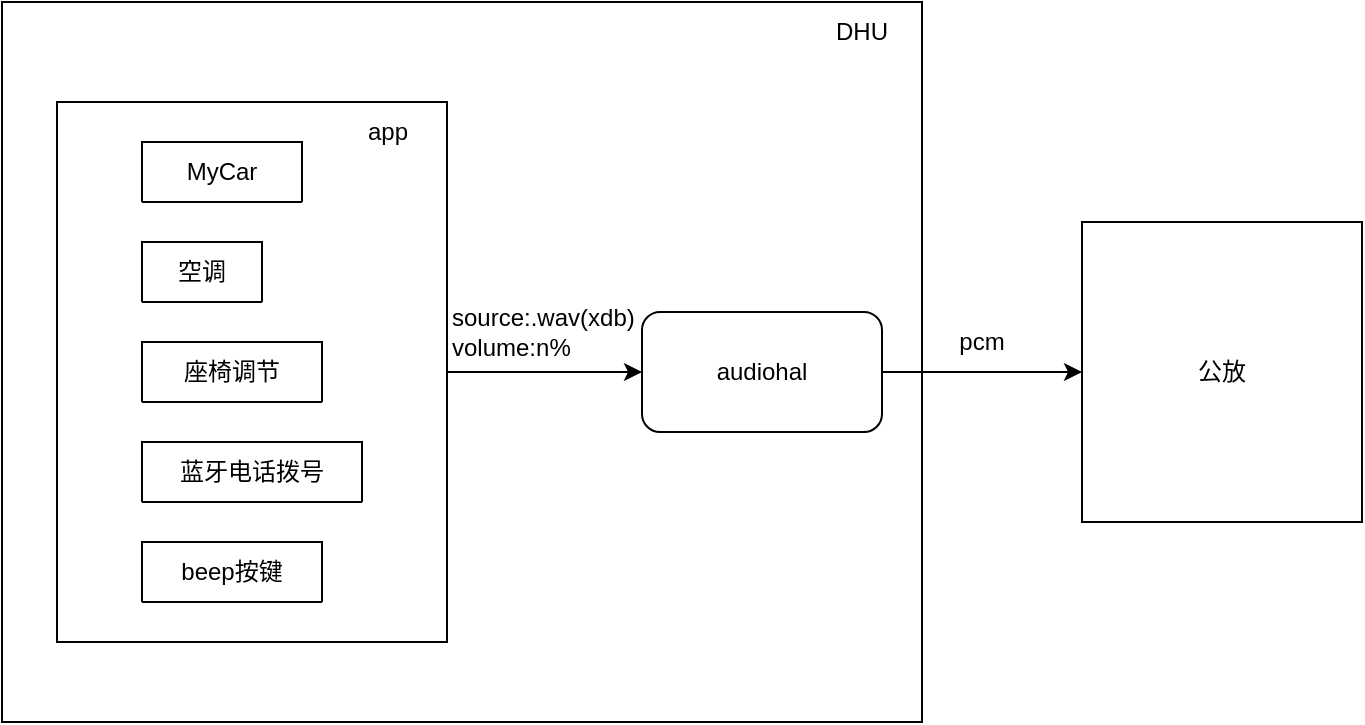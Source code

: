 <mxfile version="24.9.0">
  <diagram name="第 1 页" id="WmONZ3xXJFjdB8CoNXo5">
    <mxGraphModel dx="794" dy="394" grid="1" gridSize="10" guides="1" tooltips="1" connect="1" arrows="1" fold="1" page="1" pageScale="1" pageWidth="827" pageHeight="1169" math="0" shadow="0">
      <root>
        <mxCell id="0" />
        <mxCell id="1" parent="0" />
        <mxCell id="SMfCLs3vjRdmeznLQC95-5" value="" style="rounded=0;whiteSpace=wrap;html=1;" vertex="1" parent="1">
          <mxGeometry x="100" y="10" width="460" height="360" as="geometry" />
        </mxCell>
        <mxCell id="SMfCLs3vjRdmeznLQC95-6" value="&lt;div&gt;DHU&lt;/div&gt;" style="text;html=1;align=center;verticalAlign=middle;whiteSpace=wrap;rounded=0;" vertex="1" parent="1">
          <mxGeometry x="500" y="10" width="60" height="30" as="geometry" />
        </mxCell>
        <mxCell id="SMfCLs3vjRdmeznLQC95-7" value="MyCar" style="swimlane;fontStyle=0;childLayout=stackLayout;horizontal=1;startSize=30;horizontalStack=0;resizeParent=1;resizeParentMax=0;resizeLast=0;collapsible=1;marginBottom=0;whiteSpace=wrap;html=1;" vertex="1" collapsed="1" parent="1">
          <mxGeometry x="170" y="80" width="80" height="30" as="geometry">
            <mxRectangle x="170" y="60" width="140" height="60" as="alternateBounds" />
          </mxGeometry>
        </mxCell>
        <mxCell id="SMfCLs3vjRdmeznLQC95-8" value="驾驶模式切换" style="text;strokeColor=none;fillColor=none;align=left;verticalAlign=middle;spacingLeft=4;spacingRight=4;overflow=hidden;points=[[0,0.5],[1,0.5]];portConstraint=eastwest;rotatable=0;whiteSpace=wrap;html=1;" vertex="1" parent="SMfCLs3vjRdmeznLQC95-7">
          <mxGeometry y="30" width="140" height="30" as="geometry" />
        </mxCell>
        <mxCell id="SMfCLs3vjRdmeznLQC95-11" value="空调" style="swimlane;fontStyle=0;childLayout=stackLayout;horizontal=1;startSize=30;horizontalStack=0;resizeParent=1;resizeParentMax=0;resizeLast=0;collapsible=1;marginBottom=0;whiteSpace=wrap;html=1;" vertex="1" collapsed="1" parent="1">
          <mxGeometry x="170" y="130" width="60" height="30" as="geometry">
            <mxRectangle x="170" y="160" width="140" height="90" as="alternateBounds" />
          </mxGeometry>
        </mxCell>
        <mxCell id="SMfCLs3vjRdmeznLQC95-12" value="风量调节" style="text;strokeColor=none;fillColor=none;align=left;verticalAlign=middle;spacingLeft=4;spacingRight=4;overflow=hidden;points=[[0,0.5],[1,0.5]];portConstraint=eastwest;rotatable=0;whiteSpace=wrap;html=1;" vertex="1" parent="SMfCLs3vjRdmeznLQC95-11">
          <mxGeometry y="30" width="140" height="30" as="geometry" />
        </mxCell>
        <mxCell id="SMfCLs3vjRdmeznLQC95-13" value="Item 2" style="text;strokeColor=none;fillColor=none;align=left;verticalAlign=middle;spacingLeft=4;spacingRight=4;overflow=hidden;points=[[0,0.5],[1,0.5]];portConstraint=eastwest;rotatable=0;whiteSpace=wrap;html=1;" vertex="1" parent="SMfCLs3vjRdmeznLQC95-11">
          <mxGeometry y="60" width="140" height="30" as="geometry" />
        </mxCell>
        <mxCell id="SMfCLs3vjRdmeznLQC95-16" value="座椅调节" style="swimlane;fontStyle=0;childLayout=stackLayout;horizontal=1;startSize=30;horizontalStack=0;resizeParent=1;resizeParentMax=0;resizeLast=0;collapsible=1;marginBottom=0;whiteSpace=wrap;html=1;" vertex="1" collapsed="1" parent="1">
          <mxGeometry x="170" y="180" width="90" height="30" as="geometry">
            <mxRectangle x="242.5" y="100" width="140" height="90" as="alternateBounds" />
          </mxGeometry>
        </mxCell>
        <mxCell id="SMfCLs3vjRdmeznLQC95-17" value="座椅调节/hud/方向盘提示" style="text;strokeColor=none;fillColor=none;align=left;verticalAlign=middle;spacingLeft=4;spacingRight=4;overflow=hidden;points=[[0,0.5],[1,0.5]];portConstraint=eastwest;rotatable=0;whiteSpace=wrap;html=1;" vertex="1" parent="SMfCLs3vjRdmeznLQC95-16">
          <mxGeometry y="30" width="140" height="30" as="geometry" />
        </mxCell>
        <mxCell id="SMfCLs3vjRdmeznLQC95-18" value="保存" style="text;strokeColor=none;fillColor=none;align=left;verticalAlign=middle;spacingLeft=4;spacingRight=4;overflow=hidden;points=[[0,0.5],[1,0.5]];portConstraint=eastwest;rotatable=0;whiteSpace=wrap;html=1;" vertex="1" parent="SMfCLs3vjRdmeznLQC95-16">
          <mxGeometry y="60" width="140" height="30" as="geometry" />
        </mxCell>
        <mxCell id="SMfCLs3vjRdmeznLQC95-20" value="蓝牙电话拨号" style="swimlane;fontStyle=0;childLayout=stackLayout;horizontal=1;startSize=30;horizontalStack=0;resizeParent=1;resizeParentMax=0;resizeLast=0;collapsible=1;marginBottom=0;whiteSpace=wrap;html=1;" vertex="1" collapsed="1" parent="1">
          <mxGeometry x="170" y="230" width="110" height="30" as="geometry">
            <mxRectangle x="300" y="340" width="140" height="60" as="alternateBounds" />
          </mxGeometry>
        </mxCell>
        <mxCell id="SMfCLs3vjRdmeznLQC95-21" value="键盘拨号音" style="text;strokeColor=none;fillColor=none;align=left;verticalAlign=middle;spacingLeft=4;spacingRight=4;overflow=hidden;points=[[0,0.5],[1,0.5]];portConstraint=eastwest;rotatable=0;whiteSpace=wrap;html=1;" vertex="1" parent="SMfCLs3vjRdmeznLQC95-20">
          <mxGeometry y="30" width="140" height="30" as="geometry" />
        </mxCell>
        <mxCell id="SMfCLs3vjRdmeznLQC95-24" value="beep按键" style="swimlane;fontStyle=0;childLayout=stackLayout;horizontal=1;startSize=30;horizontalStack=0;resizeParent=1;resizeParentMax=0;resizeLast=0;collapsible=1;marginBottom=0;whiteSpace=wrap;html=1;" vertex="1" collapsed="1" parent="1">
          <mxGeometry x="170" y="280" width="90" height="30" as="geometry">
            <mxRectangle x="400" y="280" width="140" height="60" as="alternateBounds" />
          </mxGeometry>
        </mxCell>
        <mxCell id="SMfCLs3vjRdmeznLQC95-34" value="" style="edgeStyle=orthogonalEdgeStyle;rounded=0;orthogonalLoop=1;jettySize=auto;html=1;" edge="1" parent="1" source="SMfCLs3vjRdmeznLQC95-28" target="SMfCLs3vjRdmeznLQC95-32">
          <mxGeometry relative="1" as="geometry" />
        </mxCell>
        <mxCell id="SMfCLs3vjRdmeznLQC95-28" value="audiohal" style="rounded=1;whiteSpace=wrap;html=1;" vertex="1" parent="1">
          <mxGeometry x="420" y="165" width="120" height="60" as="geometry" />
        </mxCell>
        <mxCell id="SMfCLs3vjRdmeznLQC95-31" value="" style="edgeStyle=orthogonalEdgeStyle;rounded=0;orthogonalLoop=1;jettySize=auto;html=1;" edge="1" parent="1" source="SMfCLs3vjRdmeznLQC95-29" target="SMfCLs3vjRdmeznLQC95-28">
          <mxGeometry relative="1" as="geometry" />
        </mxCell>
        <mxCell id="SMfCLs3vjRdmeznLQC95-29" value="" style="rounded=0;whiteSpace=wrap;html=1;fillColor=none;" vertex="1" parent="1">
          <mxGeometry x="127.5" y="60" width="195" height="270" as="geometry" />
        </mxCell>
        <mxCell id="SMfCLs3vjRdmeznLQC95-30" value="app" style="text;html=1;align=center;verticalAlign=middle;whiteSpace=wrap;rounded=0;" vertex="1" parent="1">
          <mxGeometry x="262.5" y="60" width="60" height="30" as="geometry" />
        </mxCell>
        <mxCell id="SMfCLs3vjRdmeznLQC95-32" value="公放" style="rounded=0;whiteSpace=wrap;html=1;" vertex="1" parent="1">
          <mxGeometry x="640" y="120" width="140" height="150" as="geometry" />
        </mxCell>
        <mxCell id="SMfCLs3vjRdmeznLQC95-33" value="&lt;div&gt;source:.wav(xdb)&lt;br&gt;&lt;/div&gt;volume:n%" style="text;html=1;align=left;verticalAlign=middle;whiteSpace=wrap;rounded=0;" vertex="1" parent="1">
          <mxGeometry x="322.5" y="160" width="60" height="30" as="geometry" />
        </mxCell>
        <mxCell id="SMfCLs3vjRdmeznLQC95-35" value="pcm" style="text;html=1;align=center;verticalAlign=middle;whiteSpace=wrap;rounded=0;" vertex="1" parent="1">
          <mxGeometry x="560" y="165" width="60" height="30" as="geometry" />
        </mxCell>
      </root>
    </mxGraphModel>
  </diagram>
</mxfile>
